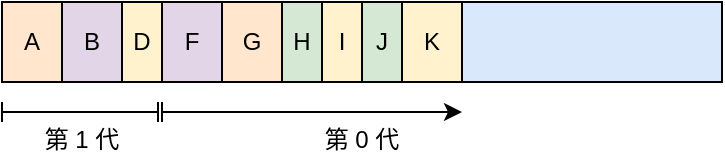 <mxfile version="13.9.9" type="device"><diagram id="MdW5znwwsVFWy2X1LMuZ" name="第 1 页"><mxGraphModel dx="1106" dy="972" grid="1" gridSize="10" guides="1" tooltips="1" connect="1" arrows="1" fold="1" page="1" pageScale="1" pageWidth="827" pageHeight="1169" math="0" shadow="0"><root><mxCell id="0"/><mxCell id="1" parent="0"/><mxCell id="P5lW9tbwBjJaJNHwM_pW-1" value="" style="rounded=0;whiteSpace=wrap;html=1;fillColor=#dae8fc;" parent="1" vertex="1"><mxGeometry x="190" y="240" width="360" height="40" as="geometry"/></mxCell><mxCell id="P5lW9tbwBjJaJNHwM_pW-2" value="A" style="rounded=0;whiteSpace=wrap;html=1;fillColor=#ffe6cc;" parent="1" vertex="1"><mxGeometry x="190" y="240" width="30" height="40" as="geometry"/></mxCell><mxCell id="P5lW9tbwBjJaJNHwM_pW-7" value="D" style="rounded=0;whiteSpace=wrap;html=1;fillColor=#fff2cc;" parent="1" vertex="1"><mxGeometry x="250" y="240" width="20" height="40" as="geometry"/></mxCell><mxCell id="DdzqEhO3DBl7wpTAK5M_-1" value="B" style="rounded=0;whiteSpace=wrap;html=1;fillColor=#e1d5e7;" parent="1" vertex="1"><mxGeometry x="220" y="240" width="30" height="40" as="geometry"/></mxCell><mxCell id="DdzqEhO3DBl7wpTAK5M_-14" value="" style="group" parent="1" vertex="1" connectable="0"><mxGeometry x="270" y="290" width="150" height="10" as="geometry"/></mxCell><mxCell id="DdzqEhO3DBl7wpTAK5M_-12" value="" style="endArrow=none;html=1;" parent="DdzqEhO3DBl7wpTAK5M_-14" edge="1"><mxGeometry width="50" height="50" relative="1" as="geometry"><mxPoint y="10" as="sourcePoint"/><mxPoint as="targetPoint"/></mxGeometry></mxCell><mxCell id="DdzqEhO3DBl7wpTAK5M_-13" value="" style="endArrow=classic;html=1;" parent="DdzqEhO3DBl7wpTAK5M_-14" edge="1"><mxGeometry width="50" height="50" relative="1" as="geometry"><mxPoint y="5" as="sourcePoint"/><mxPoint x="150" y="5" as="targetPoint"/></mxGeometry></mxCell><mxCell id="DdzqEhO3DBl7wpTAK5M_-17" value="第 0 代" style="text;html=1;strokeColor=none;fillColor=none;align=center;verticalAlign=middle;whiteSpace=wrap;rounded=0;" parent="1" vertex="1"><mxGeometry x="340" y="300" width="60" height="18" as="geometry"/></mxCell><mxCell id="GTc1iP37h7RspiPqKEMF-3" value="" style="endArrow=none;html=1;" parent="1" edge="1"><mxGeometry width="50" height="50" relative="1" as="geometry"><mxPoint x="190" y="295" as="sourcePoint"/><mxPoint x="268" y="295" as="targetPoint"/></mxGeometry></mxCell><mxCell id="GTc1iP37h7RspiPqKEMF-5" value="" style="endArrow=none;html=1;" parent="1" edge="1"><mxGeometry x="190" y="290" width="50" height="50" as="geometry"><mxPoint x="190" y="300" as="sourcePoint"/><mxPoint x="190" y="290" as="targetPoint"/></mxGeometry></mxCell><mxCell id="GTc1iP37h7RspiPqKEMF-7" value="" style="endArrow=none;html=1;" parent="1" edge="1"><mxGeometry x="268" y="290" width="50" height="50" as="geometry"><mxPoint x="268" y="300" as="sourcePoint"/><mxPoint x="268" y="290" as="targetPoint"/><Array as="points"><mxPoint x="268" y="300"/></Array></mxGeometry></mxCell><mxCell id="GTc1iP37h7RspiPqKEMF-8" value="第 1 代" style="text;html=1;strokeColor=none;fillColor=none;align=center;verticalAlign=middle;whiteSpace=wrap;rounded=0;" parent="1" vertex="1"><mxGeometry x="200" y="300" width="60" height="18" as="geometry"/></mxCell><mxCell id="u_MZQX1WH3rDbIxR3TpT-1" value="F" style="rounded=0;whiteSpace=wrap;html=1;fillColor=#e1d5e7;" vertex="1" parent="1"><mxGeometry x="270" y="240" width="30" height="40" as="geometry"/></mxCell><mxCell id="u_MZQX1WH3rDbIxR3TpT-2" value="G" style="rounded=0;whiteSpace=wrap;html=1;fillColor=#ffe6cc;" vertex="1" parent="1"><mxGeometry x="300" y="240" width="30" height="40" as="geometry"/></mxCell><mxCell id="u_MZQX1WH3rDbIxR3TpT-3" value="H" style="rounded=0;whiteSpace=wrap;html=1;fillColor=#d5e8d4;" vertex="1" parent="1"><mxGeometry x="330" y="240" width="20" height="40" as="geometry"/></mxCell><mxCell id="u_MZQX1WH3rDbIxR3TpT-4" value="I" style="rounded=0;whiteSpace=wrap;html=1;fillColor=#fff2cc;" vertex="1" parent="1"><mxGeometry x="350" y="240" width="20" height="40" as="geometry"/></mxCell><mxCell id="u_MZQX1WH3rDbIxR3TpT-5" value="J" style="rounded=0;whiteSpace=wrap;html=1;fillColor=#d5e8d4;" vertex="1" parent="1"><mxGeometry x="370" y="240" width="20" height="40" as="geometry"/></mxCell><mxCell id="u_MZQX1WH3rDbIxR3TpT-6" value="K" style="rounded=0;whiteSpace=wrap;html=1;fillColor=#fff2cc;" vertex="1" parent="1"><mxGeometry x="390" y="240" width="30" height="40" as="geometry"/></mxCell></root></mxGraphModel></diagram></mxfile>